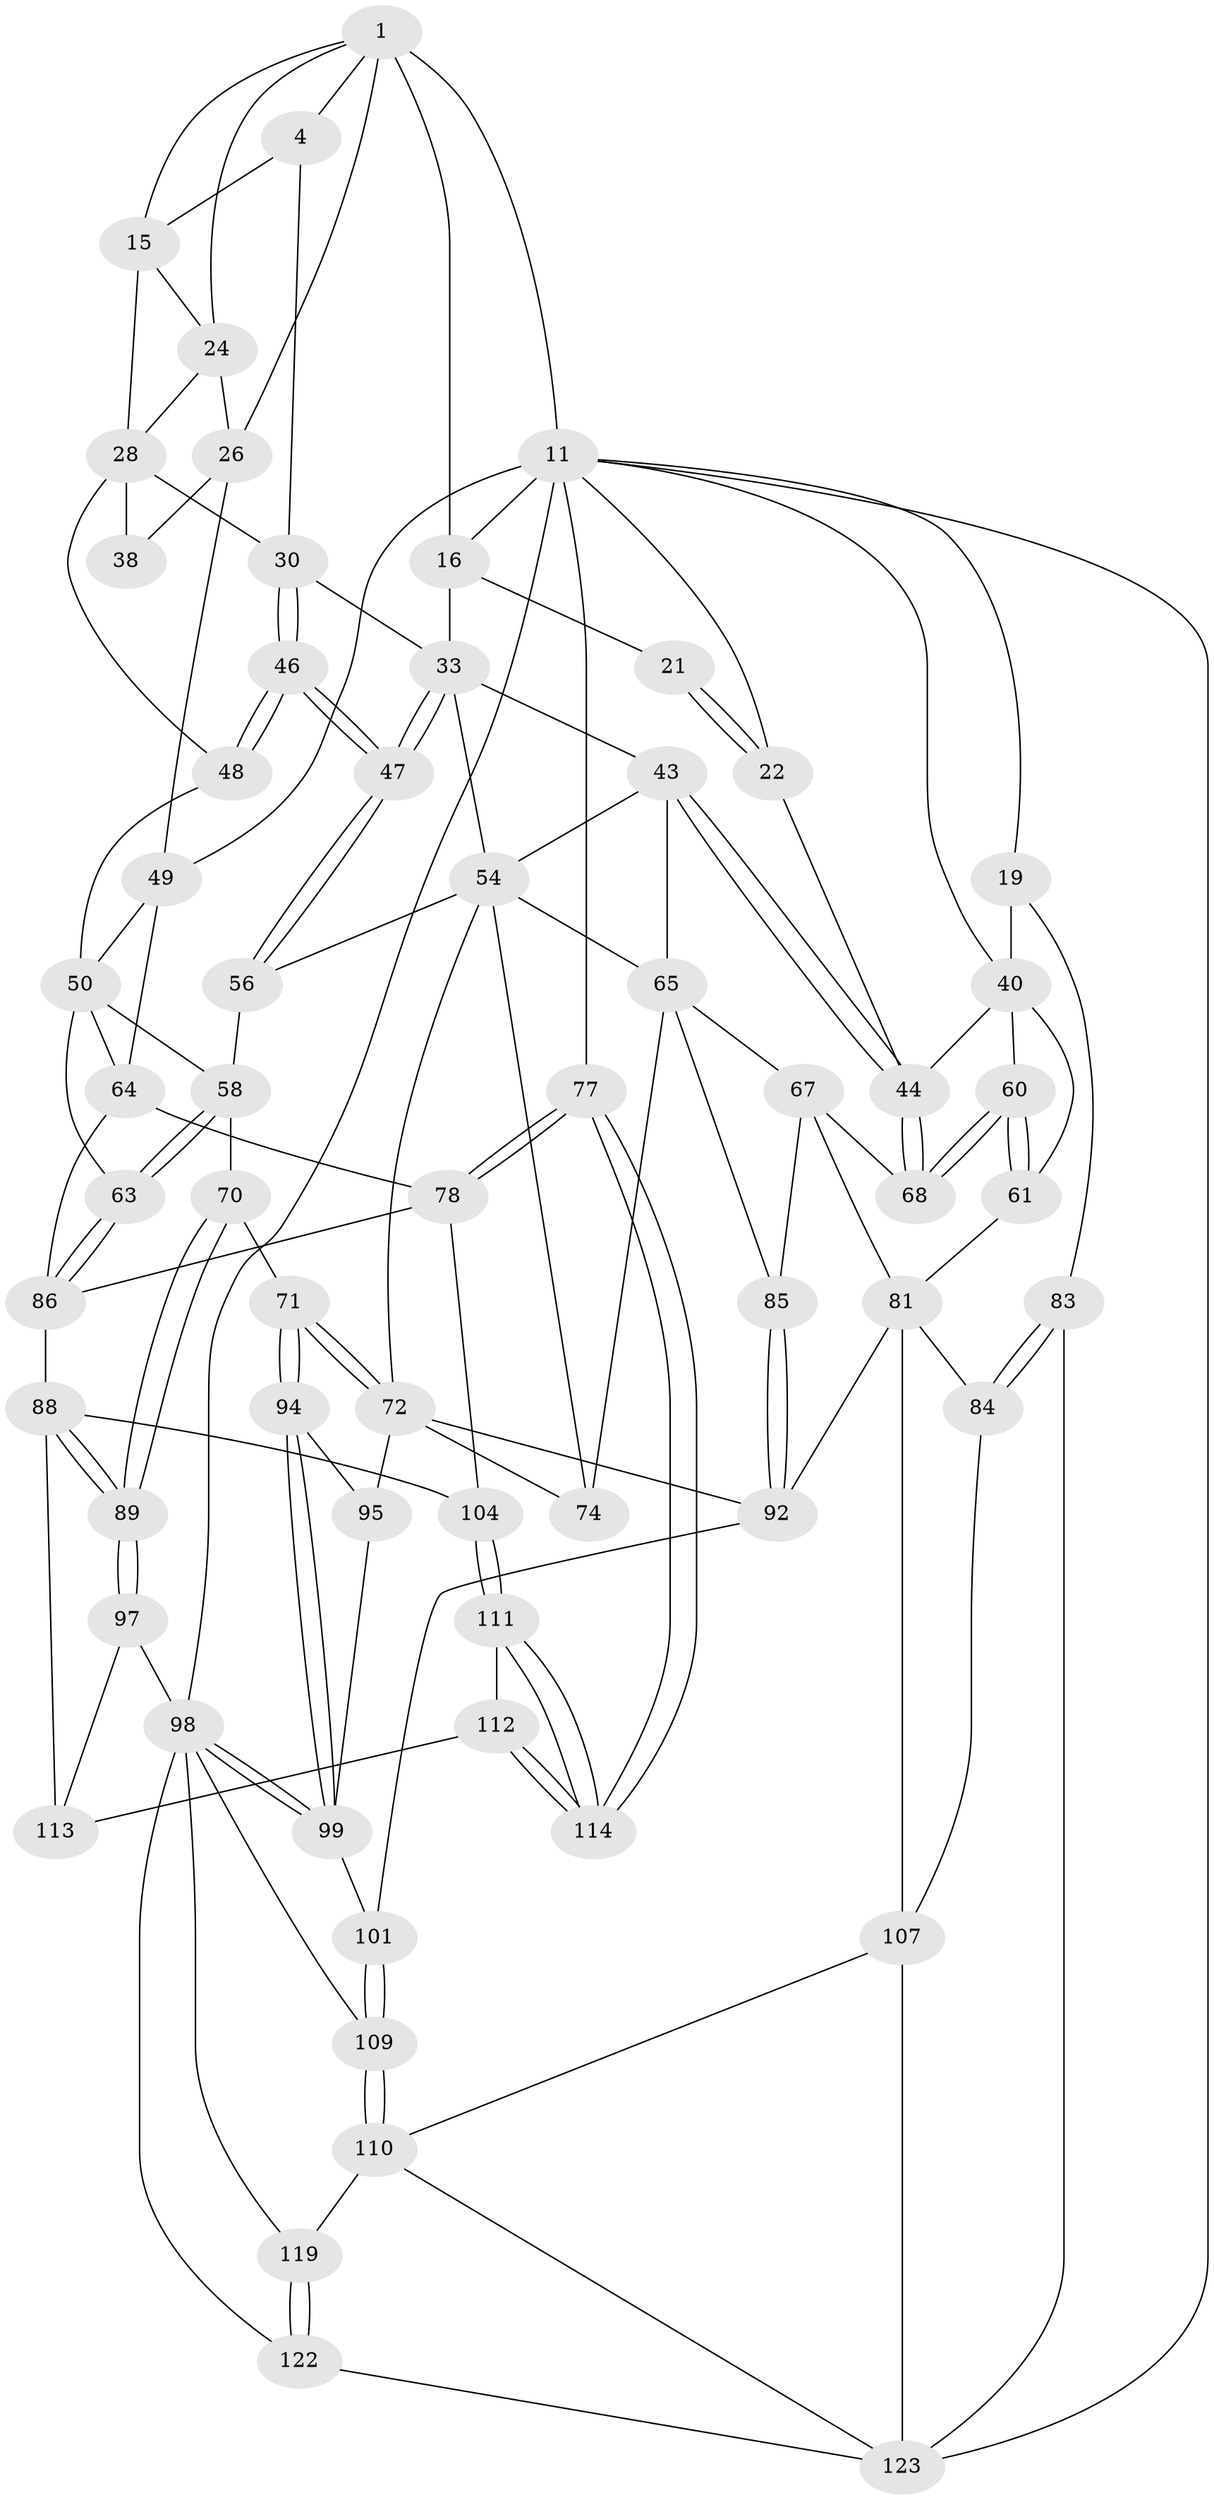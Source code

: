 // original degree distribution, {3: 0.015873015873015872, 5: 0.6031746031746031, 4: 0.20634920634920634, 6: 0.1746031746031746}
// Generated by graph-tools (version 1.1) at 2025/28/03/15/25 16:28:07]
// undirected, 63 vertices, 147 edges
graph export_dot {
graph [start="1"]
  node [color=gray90,style=filled];
  1 [pos="+0.8066868767209371+0",super="+2+7"];
  4 [pos="+0.5617822755001791+0.061956379335451985",super="+5"];
  11 [pos="+1+0",super="+13+76+12"];
  15 [pos="+0.6882784774843382+0.11495001372015523",super="+25"];
  16 [pos="+0.39378314733996705+0.15198162558999515",super="+17+36"];
  19 [pos="+0+0.1393881097453563",super="+42"];
  21 [pos="+0.31117832542174+0.18856739101098388"];
  22 [pos="+0.25436361521790074+0.22486528063878544"];
  24 [pos="+0.7945169209715917+0.10048575616643252",super="+27"];
  26 [pos="+0.9635707617675765+0.15863556312311072",super="+37"];
  28 [pos="+0.7053124052285059+0.148176662866248",super="+29+32"];
  30 [pos="+0.6347278883078821+0.24095745396155238",super="+31"];
  33 [pos="+0.49835519091960206+0.2698889856004767",super="+34"];
  38 [pos="+0.7778421116577536+0.25813803198338936"];
  40 [pos="+0+0.26023661661035274",super="+41+53"];
  43 [pos="+0.3626073509238973+0.37096479613290884",super="+55"];
  44 [pos="+0.35978223919041236+0.371756561402393",super="+45"];
  46 [pos="+0.6516472392784728+0.2873508107813192"];
  47 [pos="+0.607345481892298+0.3789649029021536"];
  48 [pos="+0.7267525501568151+0.2862736790875276"];
  49 [pos="+0.8324576393032684+0.3371697216407669",super="+52"];
  50 [pos="+0.8275476109696358+0.37866369210800505",super="+62+51"];
  54 [pos="+0.48871842729295456+0.39746872319921145",super="+57"];
  56 [pos="+0.6084548339340736+0.40571613634744974"];
  58 [pos="+0.6896531410344493+0.45775893240322296",super="+59"];
  60 [pos="+0.16281437475877175+0.4958845920164534"];
  61 [pos="+0.15717881115872173+0.5043410883720352"];
  63 [pos="+0.8156689782721235+0.47409174415656147"];
  64 [pos="+1+0.2623470434517574",super="+79"];
  65 [pos="+0.45090393829889097+0.4679622589251119",super="+66"];
  67 [pos="+0.3645400030958852+0.48041581349902396",super="+80"];
  68 [pos="+0.3575920877730114+0.46764193527207015"];
  70 [pos="+0.6581613489836207+0.47865736836662726"];
  71 [pos="+0.5424155179682186+0.566250807320913"];
  72 [pos="+0.5305821545499169+0.5581240098605464",super="+90"];
  74 [pos="+0.43559231241319785+0.5408389372441346"];
  77 [pos="+1+0.9262068329690638"];
  78 [pos="+1+0.7751101115948266",super="+103"];
  81 [pos="+0.1718594083677514+0.5922969496120297",super="+82+106"];
  83 [pos="+0+0.6957910426947487"];
  84 [pos="+0+0.685839565151141"];
  85 [pos="+0.32753221010203337+0.6140834907834236"];
  86 [pos="+0.8216204527062787+0.48544734427910324",super="+87+93"];
  88 [pos="+0.7352436266326863+0.6934910843309794",super="+105"];
  89 [pos="+0.6718061347242696+0.7122108119312758"];
  92 [pos="+0.3374866046889457+0.62442568540379",super="+102"];
  94 [pos="+0.5500113930336588+0.6237097120803169"];
  95 [pos="+0.45712501203729794+0.6353403296737807"];
  97 [pos="+0.6585115357933411+0.7234624034011017",super="+115"];
  98 [pos="+0.6440939536601461+0.7239275451036145",super="+116"];
  99 [pos="+0.6248289982237362+0.711293368016652",super="+100"];
  101 [pos="+0.40464407044343476+0.7489283164842556"];
  104 [pos="+0.8509249911212518+0.7363788637130109"];
  107 [pos="+0.25060128863273046+0.8264443272907104",super="+108"];
  109 [pos="+0.40716509803861983+0.7619309424893376"];
  110 [pos="+0.3523345280326828+0.8590658612484952",super="+120"];
  111 [pos="+0.8729093459741748+0.7790031371681708"];
  112 [pos="+0.8568402928030069+0.8475730102910755"];
  113 [pos="+0.8070230137173411+0.8845899569704785"];
  114 [pos="+1+0.8724617966156424"];
  119 [pos="+0.4858264483216919+0.9410768437247188"];
  122 [pos="+0.6075221616305326+1"];
  123 [pos="+0.333687466448119+0.9577429977387287",super="+126+124"];
  1 -- 16;
  1 -- 4 [weight=2];
  1 -- 24;
  1 -- 26;
  1 -- 11 [weight=3];
  1 -- 15;
  4 -- 30;
  4 -- 15;
  11 -- 49;
  11 -- 77;
  11 -- 16;
  11 -- 19 [weight=2];
  11 -- 22;
  11 -- 40;
  11 -- 98;
  11 -- 123;
  15 -- 24;
  15 -- 28;
  16 -- 21 [weight=2];
  16 -- 33;
  19 -- 83 [weight=2];
  19 -- 40;
  21 -- 22;
  21 -- 22;
  22 -- 44;
  24 -- 26;
  24 -- 28;
  26 -- 49;
  26 -- 38;
  28 -- 48;
  28 -- 38 [weight=2];
  28 -- 30;
  30 -- 46;
  30 -- 46;
  30 -- 33;
  33 -- 47;
  33 -- 47;
  33 -- 43;
  33 -- 54;
  40 -- 61;
  40 -- 60;
  40 -- 44;
  43 -- 44;
  43 -- 44;
  43 -- 65;
  43 -- 54;
  44 -- 68;
  44 -- 68;
  46 -- 47;
  46 -- 47;
  46 -- 48;
  46 -- 48;
  47 -- 56;
  47 -- 56;
  48 -- 50;
  49 -- 50;
  49 -- 64;
  50 -- 64;
  50 -- 63;
  50 -- 58;
  54 -- 65;
  54 -- 56;
  54 -- 74;
  54 -- 72;
  56 -- 58;
  58 -- 63;
  58 -- 63;
  58 -- 70;
  60 -- 61;
  60 -- 61;
  60 -- 68;
  60 -- 68;
  61 -- 81;
  63 -- 86;
  63 -- 86;
  64 -- 78;
  64 -- 86;
  65 -- 74;
  65 -- 67;
  65 -- 85;
  67 -- 68;
  67 -- 81;
  67 -- 85;
  70 -- 71;
  70 -- 89;
  70 -- 89;
  71 -- 72;
  71 -- 72;
  71 -- 94;
  71 -- 94;
  72 -- 74;
  72 -- 92;
  72 -- 95;
  77 -- 78;
  77 -- 78;
  77 -- 114;
  77 -- 114;
  78 -- 104;
  78 -- 86;
  81 -- 84;
  81 -- 107;
  81 -- 92;
  83 -- 84;
  83 -- 84;
  83 -- 123;
  84 -- 107;
  85 -- 92;
  85 -- 92;
  86 -- 88;
  88 -- 89;
  88 -- 89;
  88 -- 113;
  88 -- 104;
  89 -- 97;
  89 -- 97;
  92 -- 101;
  94 -- 95;
  94 -- 99;
  94 -- 99;
  95 -- 99;
  97 -- 98 [weight=2];
  97 -- 113;
  98 -- 99;
  98 -- 99;
  98 -- 119;
  98 -- 122;
  98 -- 109;
  99 -- 101;
  101 -- 109;
  101 -- 109;
  104 -- 111;
  104 -- 111;
  107 -- 110;
  107 -- 123;
  109 -- 110;
  109 -- 110;
  110 -- 123;
  110 -- 119;
  111 -- 112;
  111 -- 114;
  111 -- 114;
  112 -- 113;
  112 -- 114;
  112 -- 114;
  119 -- 122;
  119 -- 122;
  122 -- 123;
}
